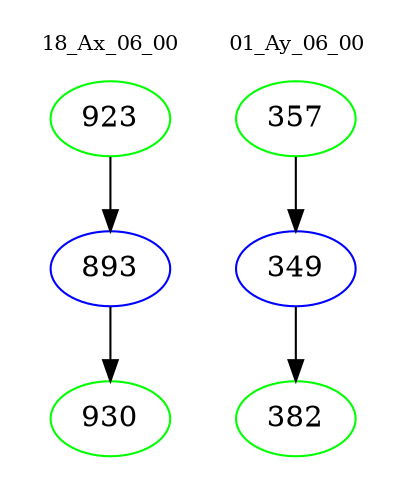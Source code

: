 digraph{
subgraph cluster_0 {
color = white
label = "18_Ax_06_00";
fontsize=10;
T0_923 [label="923", color="green"]
T0_923 -> T0_893 [color="black"]
T0_893 [label="893", color="blue"]
T0_893 -> T0_930 [color="black"]
T0_930 [label="930", color="green"]
}
subgraph cluster_1 {
color = white
label = "01_Ay_06_00";
fontsize=10;
T1_357 [label="357", color="green"]
T1_357 -> T1_349 [color="black"]
T1_349 [label="349", color="blue"]
T1_349 -> T1_382 [color="black"]
T1_382 [label="382", color="green"]
}
}
